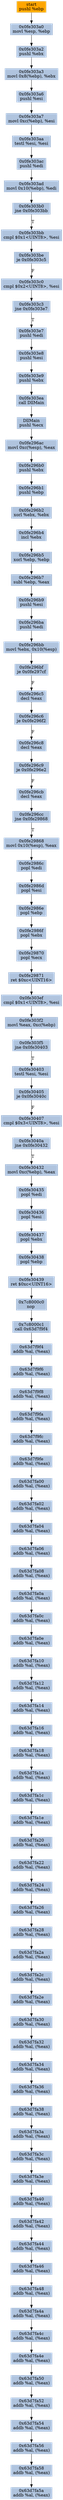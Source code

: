 digraph G {
node[shape=rectangle,style=filled,fillcolor=lightsteelblue,color=lightsteelblue]
bgcolor="transparent"
a0x0fe3039fpushl_ebp[label="start\npushl %ebp",color="lightgrey",fillcolor="orange"];
a0x0fe303a0movl_esp_ebp[label="0x0fe303a0\nmovl %esp, %ebp"];
a0x0fe303a2pushl_ebx[label="0x0fe303a2\npushl %ebx"];
a0x0fe303a3movl_0x8ebp__ebx[label="0x0fe303a3\nmovl 0x8(%ebp), %ebx"];
a0x0fe303a6pushl_esi[label="0x0fe303a6\npushl %esi"];
a0x0fe303a7movl_0xcebp__esi[label="0x0fe303a7\nmovl 0xc(%ebp), %esi"];
a0x0fe303aatestl_esi_esi[label="0x0fe303aa\ntestl %esi, %esi"];
a0x0fe303acpushl_edi[label="0x0fe303ac\npushl %edi"];
a0x0fe303admovl_0x10ebp__edi[label="0x0fe303ad\nmovl 0x10(%ebp), %edi"];
a0x0fe303b0jne_0x0fe303bb[label="0x0fe303b0\njne 0x0fe303bb"];
a0x0fe303bbcmpl_0x1UINT8_esi[label="0x0fe303bb\ncmpl $0x1<UINT8>, %esi"];
a0x0fe303beje_0x0fe303c5[label="0x0fe303be\nje 0x0fe303c5"];
a0x0fe303c0cmpl_0x2UINT8_esi[label="0x0fe303c0\ncmpl $0x2<UINT8>, %esi"];
a0x0fe303c3jne_0x0fe303e7[label="0x0fe303c3\njne 0x0fe303e7"];
a0x0fe303e7pushl_edi[label="0x0fe303e7\npushl %edi"];
a0x0fe303e8pushl_esi[label="0x0fe303e8\npushl %esi"];
a0x0fe303e9pushl_ebx[label="0x0fe303e9\npushl %ebx"];
a0x0fe303eacall_DllMain[label="0x0fe303ea\ncall DllMain"];
a0x0fe296abpushl_ecx[label="DllMain\npushl %ecx"];
a0x0fe296acmovl_0xcesp__eax[label="0x0fe296ac\nmovl 0xc(%esp), %eax"];
a0x0fe296b0pushl_ebx[label="0x0fe296b0\npushl %ebx"];
a0x0fe296b1pushl_ebp[label="0x0fe296b1\npushl %ebp"];
a0x0fe296b2xorl_ebx_ebx[label="0x0fe296b2\nxorl %ebx, %ebx"];
a0x0fe296b4incl_ebx[label="0x0fe296b4\nincl %ebx"];
a0x0fe296b5xorl_ebp_ebp[label="0x0fe296b5\nxorl %ebp, %ebp"];
a0x0fe296b7subl_ebp_eax[label="0x0fe296b7\nsubl %ebp, %eax"];
a0x0fe296b9pushl_esi[label="0x0fe296b9\npushl %esi"];
a0x0fe296bapushl_edi[label="0x0fe296ba\npushl %edi"];
a0x0fe296bbmovl_ebx_0x10esp_[label="0x0fe296bb\nmovl %ebx, 0x10(%esp)"];
a0x0fe296bfje_0x0fe297cf[label="0x0fe296bf\nje 0x0fe297cf"];
a0x0fe296c5decl_eax[label="0x0fe296c5\ndecl %eax"];
a0x0fe296c6je_0x0fe296f2[label="0x0fe296c6\nje 0x0fe296f2"];
a0x0fe296c8decl_eax[label="0x0fe296c8\ndecl %eax"];
a0x0fe296c9je_0x0fe296e2[label="0x0fe296c9\nje 0x0fe296e2"];
a0x0fe296cbdecl_eax[label="0x0fe296cb\ndecl %eax"];
a0x0fe296ccjne_0x0fe29868[label="0x0fe296cc\njne 0x0fe29868"];
a0x0fe29868movl_0x10esp__eax[label="0x0fe29868\nmovl 0x10(%esp), %eax"];
a0x0fe2986cpopl_edi[label="0x0fe2986c\npopl %edi"];
a0x0fe2986dpopl_esi[label="0x0fe2986d\npopl %esi"];
a0x0fe2986epopl_ebp[label="0x0fe2986e\npopl %ebp"];
a0x0fe2986fpopl_ebx[label="0x0fe2986f\npopl %ebx"];
a0x0fe29870popl_ecx[label="0x0fe29870\npopl %ecx"];
a0x0fe29871ret_0xcUINT16[label="0x0fe29871\nret $0xc<UINT16>"];
a0x0fe303efcmpl_0x1UINT8_esi[label="0x0fe303ef\ncmpl $0x1<UINT8>, %esi"];
a0x0fe303f2movl_eax_0xcebp_[label="0x0fe303f2\nmovl %eax, 0xc(%ebp)"];
a0x0fe303f5jne_0x0fe30403[label="0x0fe303f5\njne 0x0fe30403"];
a0x0fe30403testl_esi_esi[label="0x0fe30403\ntestl %esi, %esi"];
a0x0fe30405je_0x0fe3040c[label="0x0fe30405\nje 0x0fe3040c"];
a0x0fe30407cmpl_0x3UINT8_esi[label="0x0fe30407\ncmpl $0x3<UINT8>, %esi"];
a0x0fe3040ajne_0x0fe30432[label="0x0fe3040a\njne 0x0fe30432"];
a0x0fe30432movl_0xcebp__eax[label="0x0fe30432\nmovl 0xc(%ebp), %eax"];
a0x0fe30435popl_edi[label="0x0fe30435\npopl %edi"];
a0x0fe30436popl_esi[label="0x0fe30436\npopl %esi"];
a0x0fe30437popl_ebx[label="0x0fe30437\npopl %ebx"];
a0x0fe30438popl_ebp[label="0x0fe30438\npopl %ebp"];
a0x0fe30439ret_0xcUINT16[label="0x0fe30439\nret $0xc<UINT16>"];
a0x7c8000c0nop_[label="0x7c8000c0\nnop "];
a0x7c8000c1call_0x63d7f9f4[label="0x7c8000c1\ncall 0x63d7f9f4"];
a0x63d7f9f4addb_al_eax_[label="0x63d7f9f4\naddb %al, (%eax)"];
a0x63d7f9f6addb_al_eax_[label="0x63d7f9f6\naddb %al, (%eax)"];
a0x63d7f9f8addb_al_eax_[label="0x63d7f9f8\naddb %al, (%eax)"];
a0x63d7f9faaddb_al_eax_[label="0x63d7f9fa\naddb %al, (%eax)"];
a0x63d7f9fcaddb_al_eax_[label="0x63d7f9fc\naddb %al, (%eax)"];
a0x63d7f9feaddb_al_eax_[label="0x63d7f9fe\naddb %al, (%eax)"];
a0x63d7fa00addb_al_eax_[label="0x63d7fa00\naddb %al, (%eax)"];
a0x63d7fa02addb_al_eax_[label="0x63d7fa02\naddb %al, (%eax)"];
a0x63d7fa04addb_al_eax_[label="0x63d7fa04\naddb %al, (%eax)"];
a0x63d7fa06addb_al_eax_[label="0x63d7fa06\naddb %al, (%eax)"];
a0x63d7fa08addb_al_eax_[label="0x63d7fa08\naddb %al, (%eax)"];
a0x63d7fa0aaddb_al_eax_[label="0x63d7fa0a\naddb %al, (%eax)"];
a0x63d7fa0caddb_al_eax_[label="0x63d7fa0c\naddb %al, (%eax)"];
a0x63d7fa0eaddb_al_eax_[label="0x63d7fa0e\naddb %al, (%eax)"];
a0x63d7fa10addb_al_eax_[label="0x63d7fa10\naddb %al, (%eax)"];
a0x63d7fa12addb_al_eax_[label="0x63d7fa12\naddb %al, (%eax)"];
a0x63d7fa14addb_al_eax_[label="0x63d7fa14\naddb %al, (%eax)"];
a0x63d7fa16addb_al_eax_[label="0x63d7fa16\naddb %al, (%eax)"];
a0x63d7fa18addb_al_eax_[label="0x63d7fa18\naddb %al, (%eax)"];
a0x63d7fa1aaddb_al_eax_[label="0x63d7fa1a\naddb %al, (%eax)"];
a0x63d7fa1caddb_al_eax_[label="0x63d7fa1c\naddb %al, (%eax)"];
a0x63d7fa1eaddb_al_eax_[label="0x63d7fa1e\naddb %al, (%eax)"];
a0x63d7fa20addb_al_eax_[label="0x63d7fa20\naddb %al, (%eax)"];
a0x63d7fa22addb_al_eax_[label="0x63d7fa22\naddb %al, (%eax)"];
a0x63d7fa24addb_al_eax_[label="0x63d7fa24\naddb %al, (%eax)"];
a0x63d7fa26addb_al_eax_[label="0x63d7fa26\naddb %al, (%eax)"];
a0x63d7fa28addb_al_eax_[label="0x63d7fa28\naddb %al, (%eax)"];
a0x63d7fa2aaddb_al_eax_[label="0x63d7fa2a\naddb %al, (%eax)"];
a0x63d7fa2caddb_al_eax_[label="0x63d7fa2c\naddb %al, (%eax)"];
a0x63d7fa2eaddb_al_eax_[label="0x63d7fa2e\naddb %al, (%eax)"];
a0x63d7fa30addb_al_eax_[label="0x63d7fa30\naddb %al, (%eax)"];
a0x63d7fa32addb_al_eax_[label="0x63d7fa32\naddb %al, (%eax)"];
a0x63d7fa34addb_al_eax_[label="0x63d7fa34\naddb %al, (%eax)"];
a0x63d7fa36addb_al_eax_[label="0x63d7fa36\naddb %al, (%eax)"];
a0x63d7fa38addb_al_eax_[label="0x63d7fa38\naddb %al, (%eax)"];
a0x63d7fa3aaddb_al_eax_[label="0x63d7fa3a\naddb %al, (%eax)"];
a0x63d7fa3caddb_al_eax_[label="0x63d7fa3c\naddb %al, (%eax)"];
a0x63d7fa3eaddb_al_eax_[label="0x63d7fa3e\naddb %al, (%eax)"];
a0x63d7fa40addb_al_eax_[label="0x63d7fa40\naddb %al, (%eax)"];
a0x63d7fa42addb_al_eax_[label="0x63d7fa42\naddb %al, (%eax)"];
a0x63d7fa44addb_al_eax_[label="0x63d7fa44\naddb %al, (%eax)"];
a0x63d7fa46addb_al_eax_[label="0x63d7fa46\naddb %al, (%eax)"];
a0x63d7fa48addb_al_eax_[label="0x63d7fa48\naddb %al, (%eax)"];
a0x63d7fa4aaddb_al_eax_[label="0x63d7fa4a\naddb %al, (%eax)"];
a0x63d7fa4caddb_al_eax_[label="0x63d7fa4c\naddb %al, (%eax)"];
a0x63d7fa4eaddb_al_eax_[label="0x63d7fa4e\naddb %al, (%eax)"];
a0x63d7fa50addb_al_eax_[label="0x63d7fa50\naddb %al, (%eax)"];
a0x63d7fa52addb_al_eax_[label="0x63d7fa52\naddb %al, (%eax)"];
a0x63d7fa54addb_al_eax_[label="0x63d7fa54\naddb %al, (%eax)"];
a0x63d7fa56addb_al_eax_[label="0x63d7fa56\naddb %al, (%eax)"];
a0x63d7fa58addb_al_eax_[label="0x63d7fa58\naddb %al, (%eax)"];
a0x63d7fa5aaddb_al_eax_[label="0x63d7fa5a\naddb %al, (%eax)"];
a0x0fe3039fpushl_ebp -> a0x0fe303a0movl_esp_ebp [color="#000000"];
a0x0fe303a0movl_esp_ebp -> a0x0fe303a2pushl_ebx [color="#000000"];
a0x0fe303a2pushl_ebx -> a0x0fe303a3movl_0x8ebp__ebx [color="#000000"];
a0x0fe303a3movl_0x8ebp__ebx -> a0x0fe303a6pushl_esi [color="#000000"];
a0x0fe303a6pushl_esi -> a0x0fe303a7movl_0xcebp__esi [color="#000000"];
a0x0fe303a7movl_0xcebp__esi -> a0x0fe303aatestl_esi_esi [color="#000000"];
a0x0fe303aatestl_esi_esi -> a0x0fe303acpushl_edi [color="#000000"];
a0x0fe303acpushl_edi -> a0x0fe303admovl_0x10ebp__edi [color="#000000"];
a0x0fe303admovl_0x10ebp__edi -> a0x0fe303b0jne_0x0fe303bb [color="#000000"];
a0x0fe303b0jne_0x0fe303bb -> a0x0fe303bbcmpl_0x1UINT8_esi [color="#000000",label="T"];
a0x0fe303bbcmpl_0x1UINT8_esi -> a0x0fe303beje_0x0fe303c5 [color="#000000"];
a0x0fe303beje_0x0fe303c5 -> a0x0fe303c0cmpl_0x2UINT8_esi [color="#000000",label="F"];
a0x0fe303c0cmpl_0x2UINT8_esi -> a0x0fe303c3jne_0x0fe303e7 [color="#000000"];
a0x0fe303c3jne_0x0fe303e7 -> a0x0fe303e7pushl_edi [color="#000000",label="T"];
a0x0fe303e7pushl_edi -> a0x0fe303e8pushl_esi [color="#000000"];
a0x0fe303e8pushl_esi -> a0x0fe303e9pushl_ebx [color="#000000"];
a0x0fe303e9pushl_ebx -> a0x0fe303eacall_DllMain [color="#000000"];
a0x0fe303eacall_DllMain -> a0x0fe296abpushl_ecx [color="#000000"];
a0x0fe296abpushl_ecx -> a0x0fe296acmovl_0xcesp__eax [color="#000000"];
a0x0fe296acmovl_0xcesp__eax -> a0x0fe296b0pushl_ebx [color="#000000"];
a0x0fe296b0pushl_ebx -> a0x0fe296b1pushl_ebp [color="#000000"];
a0x0fe296b1pushl_ebp -> a0x0fe296b2xorl_ebx_ebx [color="#000000"];
a0x0fe296b2xorl_ebx_ebx -> a0x0fe296b4incl_ebx [color="#000000"];
a0x0fe296b4incl_ebx -> a0x0fe296b5xorl_ebp_ebp [color="#000000"];
a0x0fe296b5xorl_ebp_ebp -> a0x0fe296b7subl_ebp_eax [color="#000000"];
a0x0fe296b7subl_ebp_eax -> a0x0fe296b9pushl_esi [color="#000000"];
a0x0fe296b9pushl_esi -> a0x0fe296bapushl_edi [color="#000000"];
a0x0fe296bapushl_edi -> a0x0fe296bbmovl_ebx_0x10esp_ [color="#000000"];
a0x0fe296bbmovl_ebx_0x10esp_ -> a0x0fe296bfje_0x0fe297cf [color="#000000"];
a0x0fe296bfje_0x0fe297cf -> a0x0fe296c5decl_eax [color="#000000",label="F"];
a0x0fe296c5decl_eax -> a0x0fe296c6je_0x0fe296f2 [color="#000000"];
a0x0fe296c6je_0x0fe296f2 -> a0x0fe296c8decl_eax [color="#000000",label="F"];
a0x0fe296c8decl_eax -> a0x0fe296c9je_0x0fe296e2 [color="#000000"];
a0x0fe296c9je_0x0fe296e2 -> a0x0fe296cbdecl_eax [color="#000000",label="F"];
a0x0fe296cbdecl_eax -> a0x0fe296ccjne_0x0fe29868 [color="#000000"];
a0x0fe296ccjne_0x0fe29868 -> a0x0fe29868movl_0x10esp__eax [color="#000000",label="T"];
a0x0fe29868movl_0x10esp__eax -> a0x0fe2986cpopl_edi [color="#000000"];
a0x0fe2986cpopl_edi -> a0x0fe2986dpopl_esi [color="#000000"];
a0x0fe2986dpopl_esi -> a0x0fe2986epopl_ebp [color="#000000"];
a0x0fe2986epopl_ebp -> a0x0fe2986fpopl_ebx [color="#000000"];
a0x0fe2986fpopl_ebx -> a0x0fe29870popl_ecx [color="#000000"];
a0x0fe29870popl_ecx -> a0x0fe29871ret_0xcUINT16 [color="#000000"];
a0x0fe29871ret_0xcUINT16 -> a0x0fe303efcmpl_0x1UINT8_esi [color="#000000"];
a0x0fe303efcmpl_0x1UINT8_esi -> a0x0fe303f2movl_eax_0xcebp_ [color="#000000"];
a0x0fe303f2movl_eax_0xcebp_ -> a0x0fe303f5jne_0x0fe30403 [color="#000000"];
a0x0fe303f5jne_0x0fe30403 -> a0x0fe30403testl_esi_esi [color="#000000",label="T"];
a0x0fe30403testl_esi_esi -> a0x0fe30405je_0x0fe3040c [color="#000000"];
a0x0fe30405je_0x0fe3040c -> a0x0fe30407cmpl_0x3UINT8_esi [color="#000000",label="F"];
a0x0fe30407cmpl_0x3UINT8_esi -> a0x0fe3040ajne_0x0fe30432 [color="#000000"];
a0x0fe3040ajne_0x0fe30432 -> a0x0fe30432movl_0xcebp__eax [color="#000000",label="T"];
a0x0fe30432movl_0xcebp__eax -> a0x0fe30435popl_edi [color="#000000"];
a0x0fe30435popl_edi -> a0x0fe30436popl_esi [color="#000000"];
a0x0fe30436popl_esi -> a0x0fe30437popl_ebx [color="#000000"];
a0x0fe30437popl_ebx -> a0x0fe30438popl_ebp [color="#000000"];
a0x0fe30438popl_ebp -> a0x0fe30439ret_0xcUINT16 [color="#000000"];
a0x0fe30439ret_0xcUINT16 -> a0x7c8000c0nop_ [color="#000000"];
a0x7c8000c0nop_ -> a0x7c8000c1call_0x63d7f9f4 [color="#000000"];
a0x7c8000c1call_0x63d7f9f4 -> a0x63d7f9f4addb_al_eax_ [color="#000000"];
a0x63d7f9f4addb_al_eax_ -> a0x63d7f9f6addb_al_eax_ [color="#000000"];
a0x63d7f9f6addb_al_eax_ -> a0x63d7f9f8addb_al_eax_ [color="#000000"];
a0x63d7f9f8addb_al_eax_ -> a0x63d7f9faaddb_al_eax_ [color="#000000"];
a0x63d7f9faaddb_al_eax_ -> a0x63d7f9fcaddb_al_eax_ [color="#000000"];
a0x63d7f9fcaddb_al_eax_ -> a0x63d7f9feaddb_al_eax_ [color="#000000"];
a0x63d7f9feaddb_al_eax_ -> a0x63d7fa00addb_al_eax_ [color="#000000"];
a0x63d7fa00addb_al_eax_ -> a0x63d7fa02addb_al_eax_ [color="#000000"];
a0x63d7fa02addb_al_eax_ -> a0x63d7fa04addb_al_eax_ [color="#000000"];
a0x63d7fa04addb_al_eax_ -> a0x63d7fa06addb_al_eax_ [color="#000000"];
a0x63d7fa06addb_al_eax_ -> a0x63d7fa08addb_al_eax_ [color="#000000"];
a0x63d7fa08addb_al_eax_ -> a0x63d7fa0aaddb_al_eax_ [color="#000000"];
a0x63d7fa0aaddb_al_eax_ -> a0x63d7fa0caddb_al_eax_ [color="#000000"];
a0x63d7fa0caddb_al_eax_ -> a0x63d7fa0eaddb_al_eax_ [color="#000000"];
a0x63d7fa0eaddb_al_eax_ -> a0x63d7fa10addb_al_eax_ [color="#000000"];
a0x63d7fa10addb_al_eax_ -> a0x63d7fa12addb_al_eax_ [color="#000000"];
a0x63d7fa12addb_al_eax_ -> a0x63d7fa14addb_al_eax_ [color="#000000"];
a0x63d7fa14addb_al_eax_ -> a0x63d7fa16addb_al_eax_ [color="#000000"];
a0x63d7fa16addb_al_eax_ -> a0x63d7fa18addb_al_eax_ [color="#000000"];
a0x63d7fa18addb_al_eax_ -> a0x63d7fa1aaddb_al_eax_ [color="#000000"];
a0x63d7fa1aaddb_al_eax_ -> a0x63d7fa1caddb_al_eax_ [color="#000000"];
a0x63d7fa1caddb_al_eax_ -> a0x63d7fa1eaddb_al_eax_ [color="#000000"];
a0x63d7fa1eaddb_al_eax_ -> a0x63d7fa20addb_al_eax_ [color="#000000"];
a0x63d7fa20addb_al_eax_ -> a0x63d7fa22addb_al_eax_ [color="#000000"];
a0x63d7fa22addb_al_eax_ -> a0x63d7fa24addb_al_eax_ [color="#000000"];
a0x63d7fa24addb_al_eax_ -> a0x63d7fa26addb_al_eax_ [color="#000000"];
a0x63d7fa26addb_al_eax_ -> a0x63d7fa28addb_al_eax_ [color="#000000"];
a0x63d7fa28addb_al_eax_ -> a0x63d7fa2aaddb_al_eax_ [color="#000000"];
a0x63d7fa2aaddb_al_eax_ -> a0x63d7fa2caddb_al_eax_ [color="#000000"];
a0x63d7fa2caddb_al_eax_ -> a0x63d7fa2eaddb_al_eax_ [color="#000000"];
a0x63d7fa2eaddb_al_eax_ -> a0x63d7fa30addb_al_eax_ [color="#000000"];
a0x63d7fa30addb_al_eax_ -> a0x63d7fa32addb_al_eax_ [color="#000000"];
a0x63d7fa32addb_al_eax_ -> a0x63d7fa34addb_al_eax_ [color="#000000"];
a0x63d7fa34addb_al_eax_ -> a0x63d7fa36addb_al_eax_ [color="#000000"];
a0x63d7fa36addb_al_eax_ -> a0x63d7fa38addb_al_eax_ [color="#000000"];
a0x63d7fa38addb_al_eax_ -> a0x63d7fa3aaddb_al_eax_ [color="#000000"];
a0x63d7fa3aaddb_al_eax_ -> a0x63d7fa3caddb_al_eax_ [color="#000000"];
a0x63d7fa3caddb_al_eax_ -> a0x63d7fa3eaddb_al_eax_ [color="#000000"];
a0x63d7fa3eaddb_al_eax_ -> a0x63d7fa40addb_al_eax_ [color="#000000"];
a0x63d7fa40addb_al_eax_ -> a0x63d7fa42addb_al_eax_ [color="#000000"];
a0x63d7fa42addb_al_eax_ -> a0x63d7fa44addb_al_eax_ [color="#000000"];
a0x63d7fa44addb_al_eax_ -> a0x63d7fa46addb_al_eax_ [color="#000000"];
a0x63d7fa46addb_al_eax_ -> a0x63d7fa48addb_al_eax_ [color="#000000"];
a0x63d7fa48addb_al_eax_ -> a0x63d7fa4aaddb_al_eax_ [color="#000000"];
a0x63d7fa4aaddb_al_eax_ -> a0x63d7fa4caddb_al_eax_ [color="#000000"];
a0x63d7fa4caddb_al_eax_ -> a0x63d7fa4eaddb_al_eax_ [color="#000000"];
a0x63d7fa4eaddb_al_eax_ -> a0x63d7fa50addb_al_eax_ [color="#000000"];
a0x63d7fa50addb_al_eax_ -> a0x63d7fa52addb_al_eax_ [color="#000000"];
a0x63d7fa52addb_al_eax_ -> a0x63d7fa54addb_al_eax_ [color="#000000"];
a0x63d7fa54addb_al_eax_ -> a0x63d7fa56addb_al_eax_ [color="#000000"];
a0x63d7fa56addb_al_eax_ -> a0x63d7fa58addb_al_eax_ [color="#000000"];
a0x63d7fa58addb_al_eax_ -> a0x63d7fa5aaddb_al_eax_ [color="#000000"];
}
